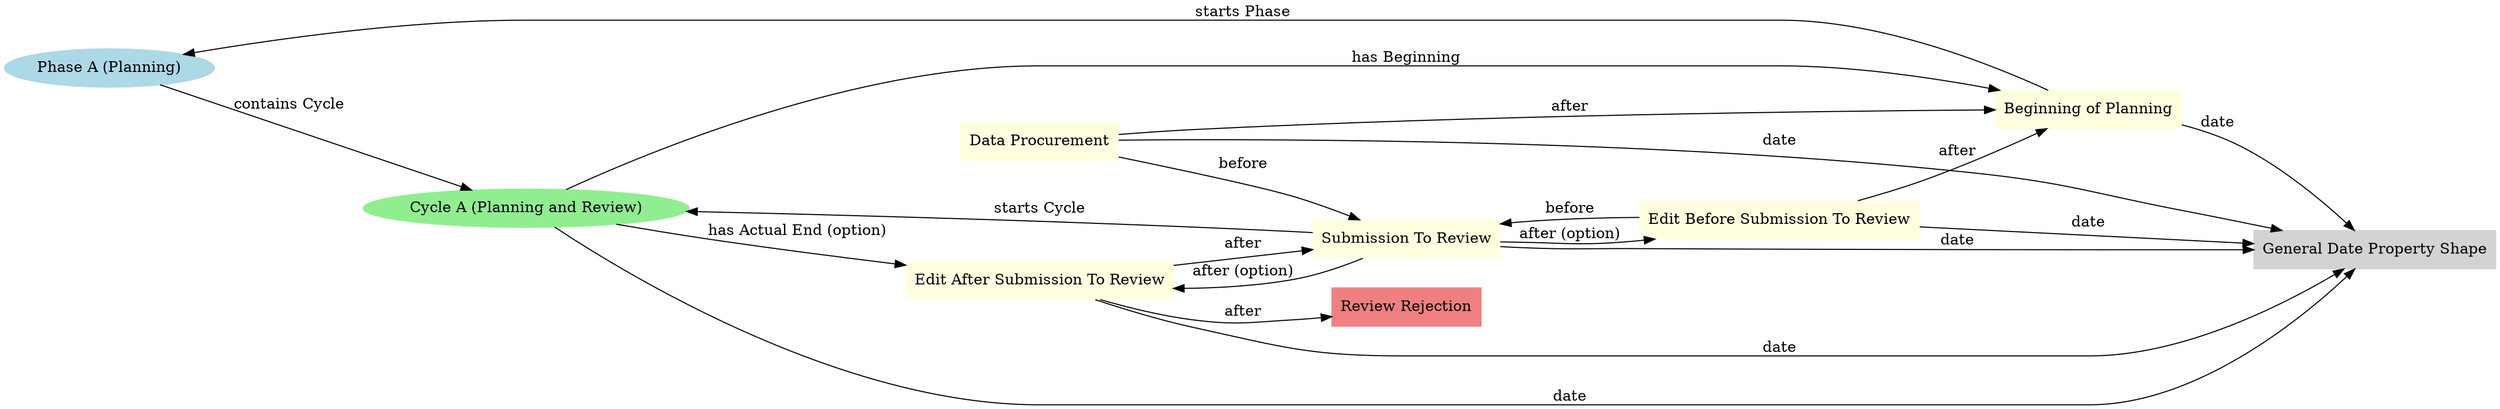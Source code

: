 digraph OCCP_PhaseA {
    rankdir=LR;
    node [shape=box, style=filled, color=lightgrey];

    # Main phases and cycles
    PhaseA_Planning [label="Phase A (Planning)", shape=ellipse, color=lightblue];
    CycleA_PlanningReview [label="Cycle A (Planning and Review)", shape=ellipse, color=lightgreen];

    # Instants within Phase A
    BeginningOfPlanning [label="Beginning of Planning", color=lightyellow];
    DataProcurement [label="Data Procurement", color=lightyellow];
    Edit_BSTR [label="Edit Before Submission To Review", color=lightyellow];
    SubmissionToReview [label="Submission To Review", color=lightyellow];
    Edit_ASTR [label="Edit After Submission To Review", color=lightyellow];
    ReviewRejection [label="Review Rejection", color=lightcoral];

    # Relationships
    BeginningOfPlanning -> PhaseA_Planning [label="starts Phase"];
    DataProcurement -> BeginningOfPlanning [label="after"];
    DataProcurement -> SubmissionToReview [label="before"];
    Edit_BSTR -> BeginningOfPlanning [label="after"];
    Edit_BSTR -> SubmissionToReview [label="before"];
    SubmissionToReview -> Edit_BSTR [label="after (option)"];
    SubmissionToReview -> Edit_ASTR [label="after (option)"];
    Edit_ASTR -> SubmissionToReview [label="after"];
    Edit_ASTR -> ReviewRejection [label="after"];
    SubmissionToReview -> CycleA_PlanningReview [label="starts Cycle"];

    # Phase and cycle relationships
    PhaseA_Planning -> CycleA_PlanningReview [label="contains Cycle"];

    # Date properties
    GeneralDatePropertyShape [label="General Date Property Shape", shape=box, color=lightgrey];
    BeginningOfPlanning -> GeneralDatePropertyShape [label="date"];
    DataProcurement -> GeneralDatePropertyShape [label="date"];
    Edit_BSTR -> GeneralDatePropertyShape [label="date"];
    SubmissionToReview -> GeneralDatePropertyShape [label="date"];
    Edit_ASTR -> GeneralDatePropertyShape [label="date"];
    CycleA_PlanningReview -> GeneralDatePropertyShape [label="date"];

    # Cyclic relationships
    CycleA_PlanningReview -> BeginningOfPlanning [label="has Beginning"];
    CycleA_PlanningReview -> Edit_ASTR [label="has Actual End (option)"];
} 